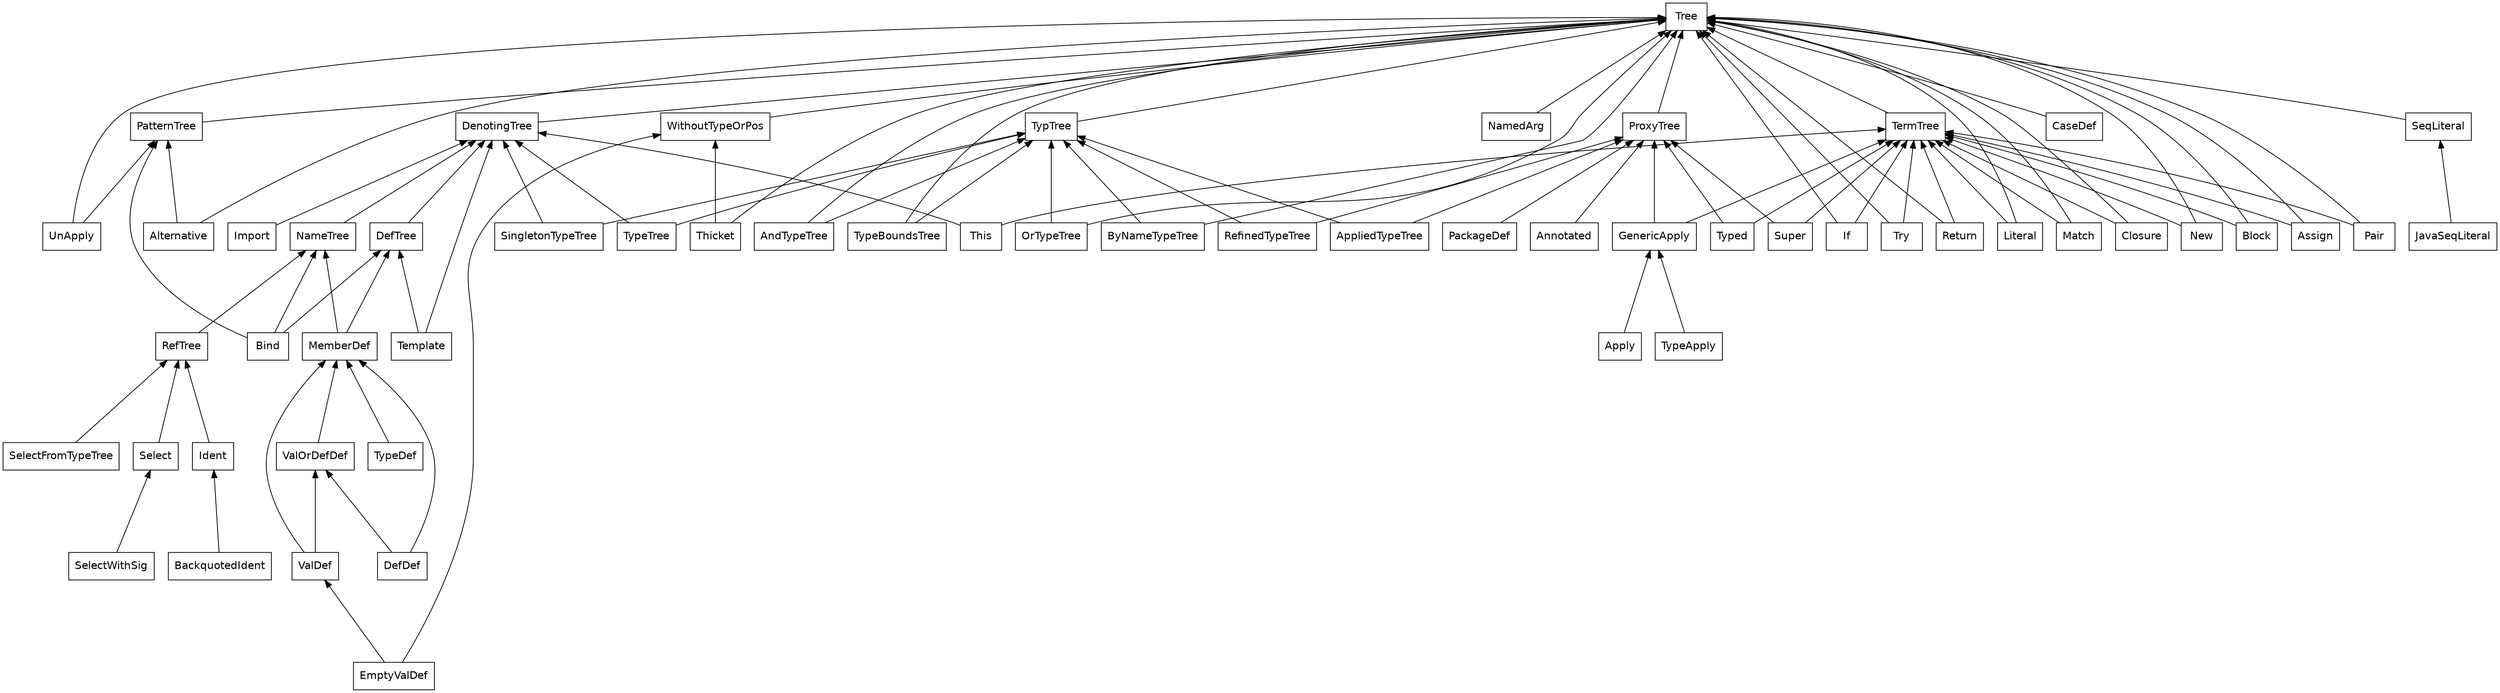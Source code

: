 digraph Tree {
  rankdir = "BT"
  ranksep = "1.5"
  node [fontname = "Helvetica", shape = "box"]

  RefTree -> { NameTree }
  ValOrDefDef -> { MemberDef }
  Bind -> { NameTree, DefTree, PatternTree }
  DenotingTree -> { Tree }
  Import -> { DenotingTree }
  ProxyTree -> { Tree }
  EmptyValDef -> { ValDef, WithoutTypeOrPos }
  DefDef -> { MemberDef, ValOrDefDef }
  TypeTree -> { DenotingTree, TypTree }
  If -> { Tree, TermTree }
  BackquotedIdent -> { Ident }
  This -> { DenotingTree, TermTree }
  DefTree -> { DenotingTree }
  GenericApply -> { ProxyTree, TermTree }
  NameTree -> { DenotingTree }
  UnApply -> { Tree, PatternTree }
  Ident -> { RefTree }
  Try -> { Tree, TermTree }
  Typed -> { ProxyTree, TermTree }
  Apply -> { GenericApply }
  NamedArg -> { Tree }
  TypeDef -> { MemberDef }
  ValDef -> { MemberDef, ValOrDefDef }
  Super -> { ProxyTree, TermTree }
  MemberDef -> { NameTree, DefTree }
  AppliedTypeTree -> { ProxyTree, TypTree }
  Thicket -> { Tree, WithoutTypeOrPos }
  TypeApply -> { GenericApply }
  SeqLiteral -> { Tree }
  TermTree -> { Tree }
  Return -> { Tree, TermTree }
  TypTree -> { Tree }
  Template -> { DenotingTree, DefTree }
  JavaSeqLiteral -> { SeqLiteral }
  RefinedTypeTree -> { ProxyTree, TypTree }
  Literal -> { Tree, TermTree }
  Match -> { Tree, TermTree }
  WithoutTypeOrPos -> { Tree }
  Alternative -> { Tree, PatternTree }
  Closure -> { Tree, TermTree }
  Annotated -> { ProxyTree }
  SingletonTypeTree -> { DenotingTree, TypTree }
  New -> { Tree, TermTree }
  Block -> { Tree, TermTree }
  AndTypeTree -> { Tree, TypTree }
  CaseDef -> { Tree }
  TypeBoundsTree -> { Tree, TypTree }
  PackageDef -> { ProxyTree }
  Select -> { RefTree }
  PatternTree -> { Tree }
  Tree -> {  }
  Assign -> { Tree, TermTree }
  OrTypeTree -> { Tree, TypTree }
  Pair -> { Tree, TermTree }
  SelectWithSig -> { Select }
  SelectFromTypeTree -> { RefTree }
  ByNameTypeTree -> { Tree, TypTree }
}
